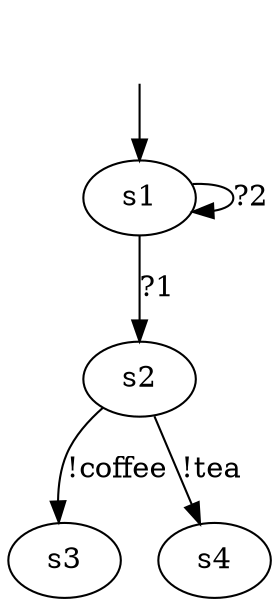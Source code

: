 digraph {
s1 [label=s1];
s2 [label=s2];
s3 [label=s3];
s3 [label=s3];
s4 [label=s4];

s1 -> s1  [label="?2"];
s1 -> s2  [label="?1"];
s2 -> s3  [label="!coffee"];
s2 -> s4  [label="!tea"];

__start0 [label="", shape=none];
__start0 -> s1  [label=""];
}

